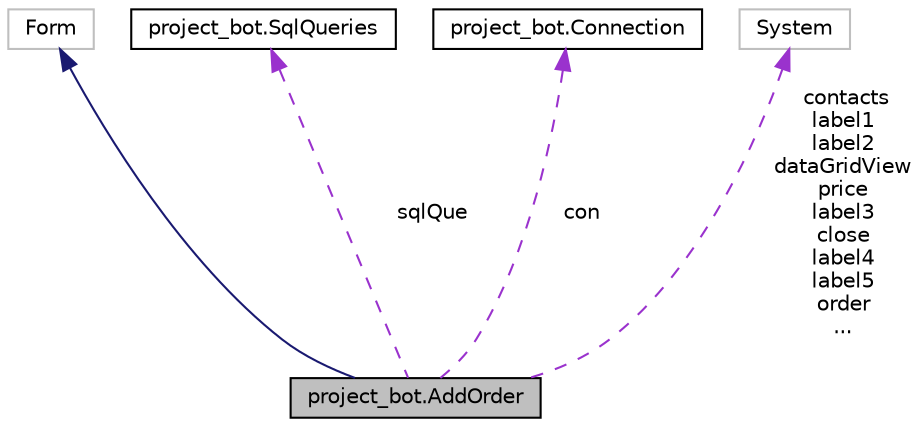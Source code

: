 digraph "project_bot.AddOrder"
{
  edge [fontname="Helvetica",fontsize="10",labelfontname="Helvetica",labelfontsize="10"];
  node [fontname="Helvetica",fontsize="10",shape=record];
  Node2 [label="project_bot.AddOrder",height=0.2,width=0.4,color="black", fillcolor="grey75", style="filled", fontcolor="black"];
  Node3 -> Node2 [dir="back",color="midnightblue",fontsize="10",style="solid",fontname="Helvetica"];
  Node3 [label="Form",height=0.2,width=0.4,color="grey75", fillcolor="white", style="filled"];
  Node4 -> Node2 [dir="back",color="darkorchid3",fontsize="10",style="dashed",label=" sqlQue" ,fontname="Helvetica"];
  Node4 [label="project_bot.SqlQueries",height=0.2,width=0.4,color="black", fillcolor="white", style="filled",URL="$classproject__bot_1_1_sql_queries.html",tooltip="klasa dla realizacji kwerend oraz zmian do bazy danych. "];
  Node5 -> Node2 [dir="back",color="darkorchid3",fontsize="10",style="dashed",label=" con" ,fontname="Helvetica"];
  Node5 [label="project_bot.Connection",height=0.2,width=0.4,color="black", fillcolor="white", style="filled",URL="$classproject__bot_1_1_connection.html",tooltip="klasa dla podlacznia do pliku bazy na komputerze "];
  Node6 -> Node2 [dir="back",color="darkorchid3",fontsize="10",style="dashed",label=" contacts\nlabel1\nlabel2\ndataGridView\nprice\nlabel3\nclose\nlabel4\nlabel5\norder\n..." ,fontname="Helvetica"];
  Node6 [label="System",height=0.2,width=0.4,color="grey75", fillcolor="white", style="filled"];
}
